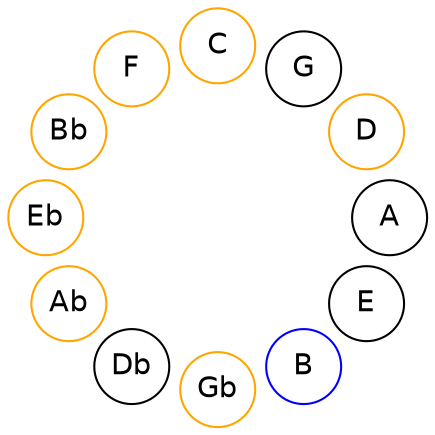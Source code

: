 
graph {

layout = circo;
mindist = .1

node [shape = circle, fontname = Helvetica, margin = 0]
edge [style=invis]

subgraph 1 {
	E -- B -- Gb -- Db -- Ab -- Eb -- Bb -- F -- C -- G -- D -- A -- E
}

B [color=blue];
Gb [color=orange];
Ab [color=orange];
Eb [color=orange];
Bb [color=orange];
F [color=orange];
C [color=orange];
D [color=orange];
}
